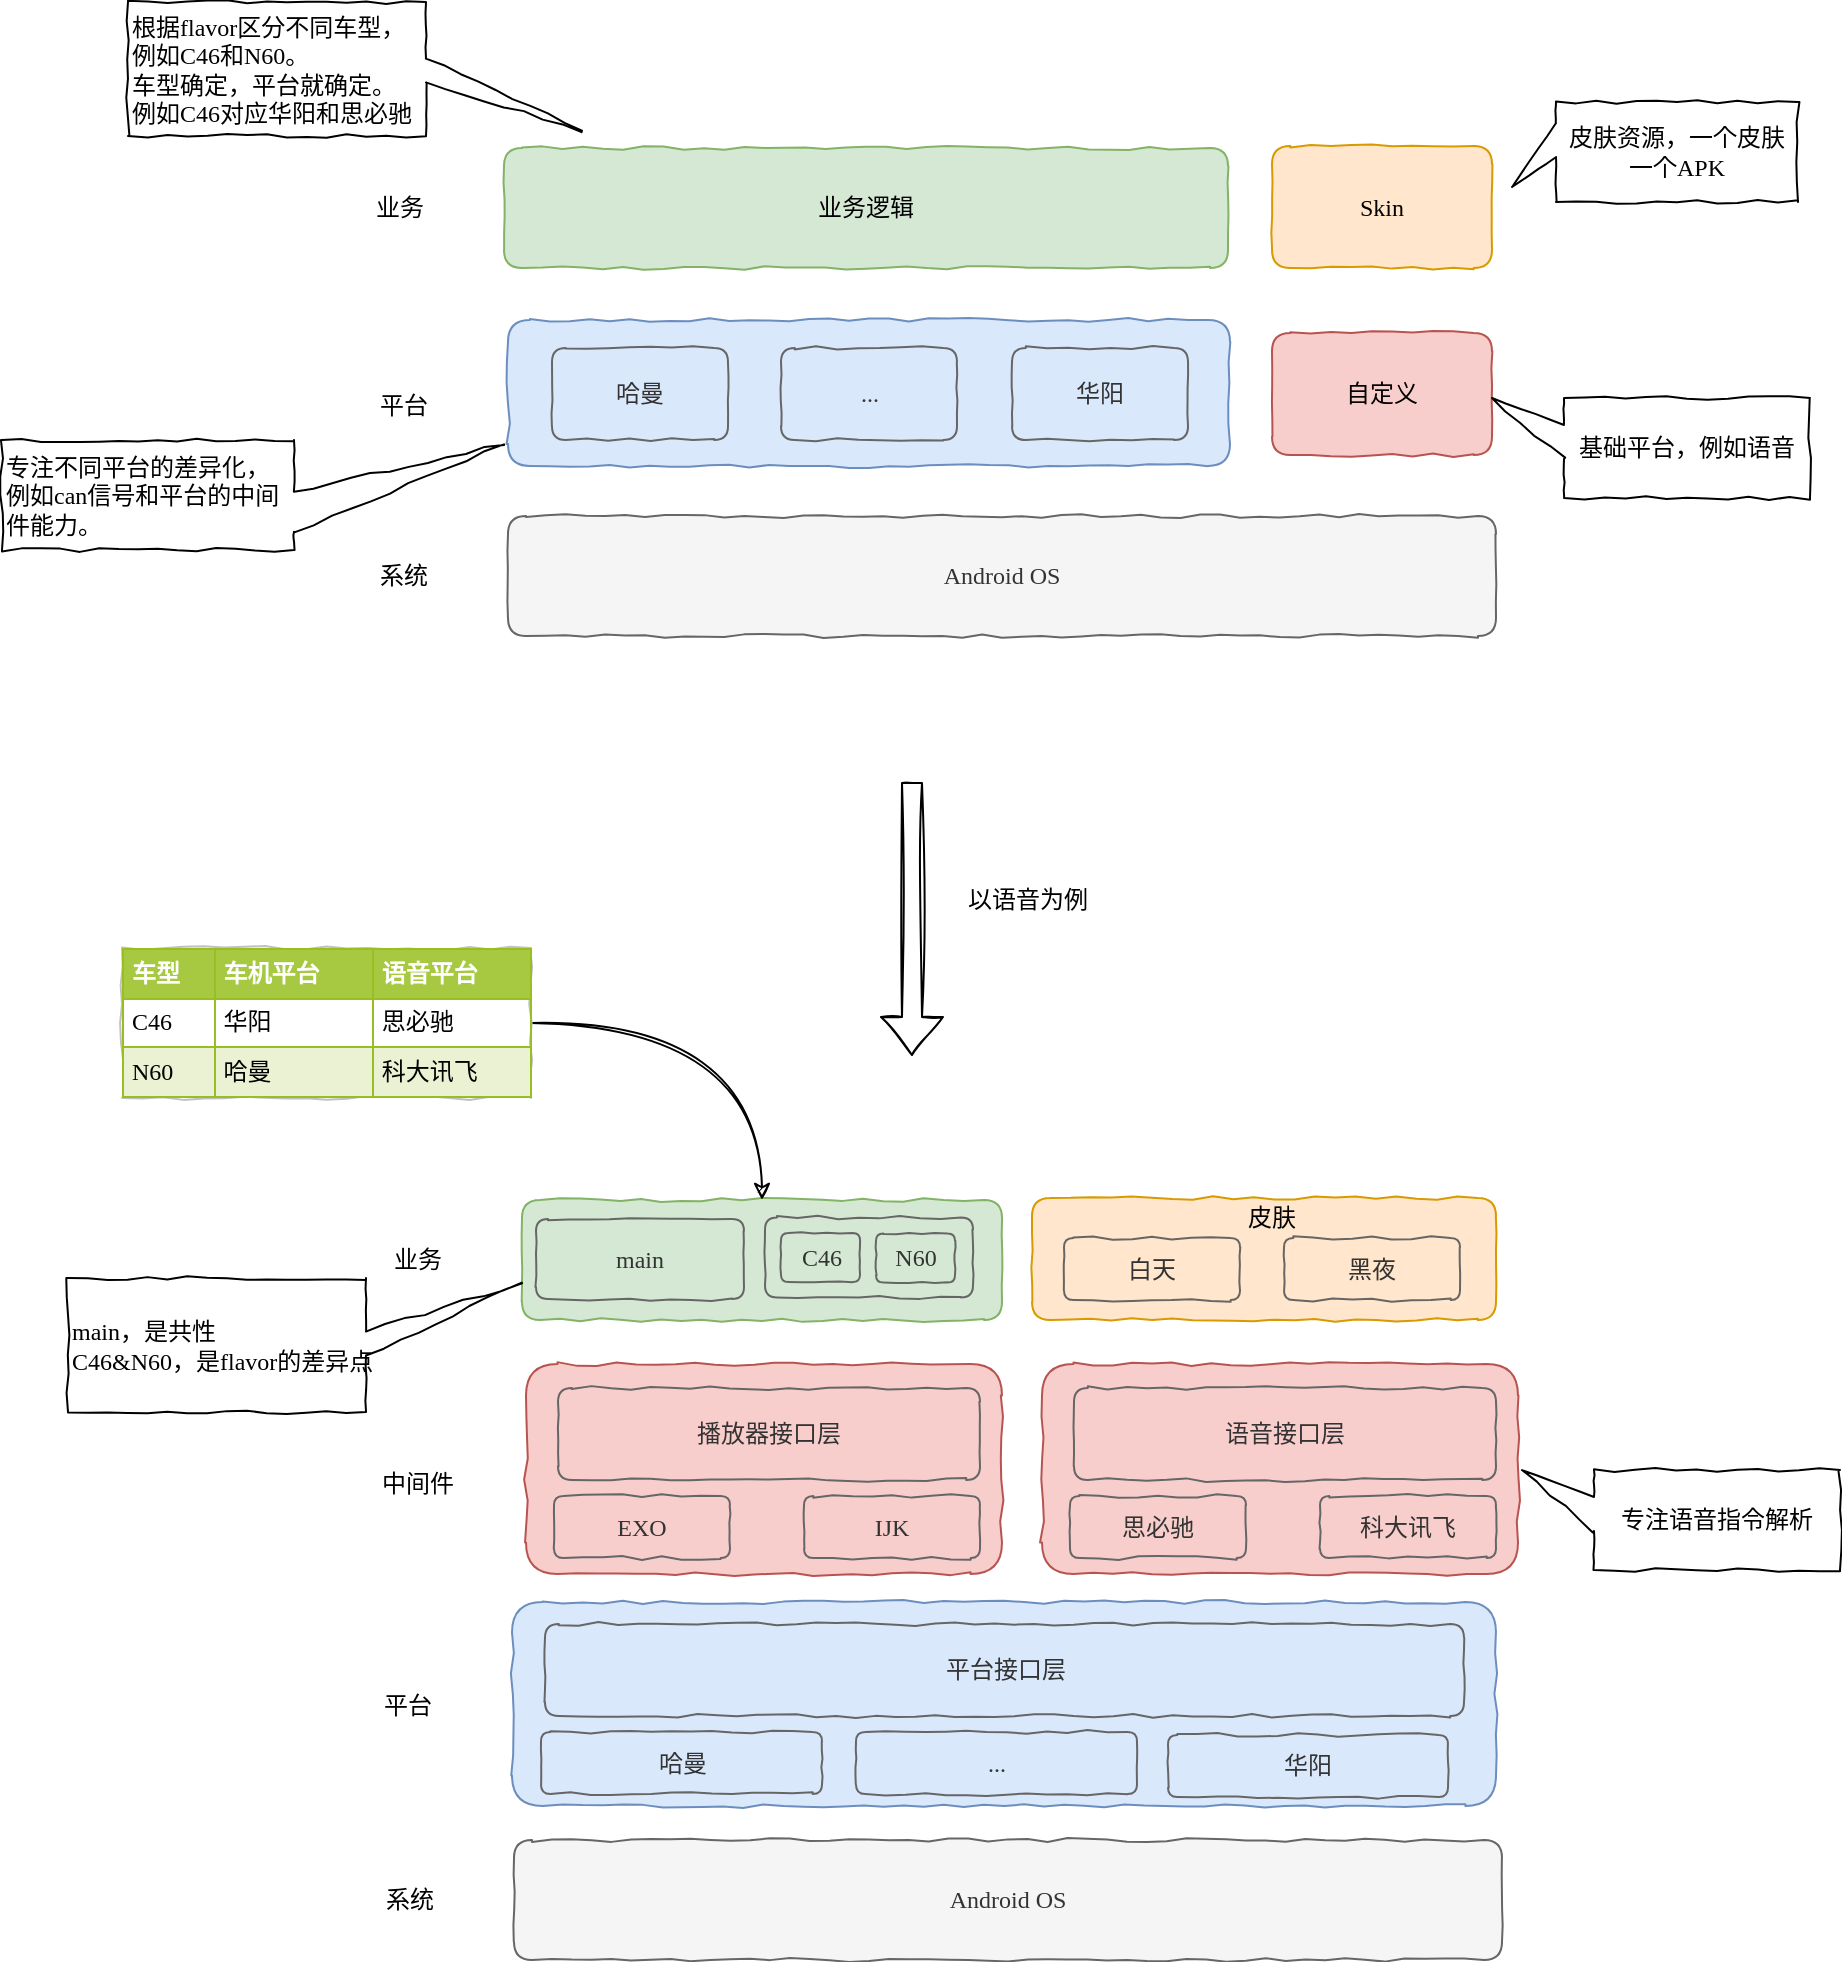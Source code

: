 <mxfile version="20.2.3" type="github">
  <diagram id="ojWAwlg4NLYBeGqN4WcS" name="第 1 页">
    <mxGraphModel dx="1438" dy="642" grid="0" gridSize="10" guides="1" tooltips="1" connect="1" arrows="1" fold="1" page="0" pageScale="1" pageWidth="827" pageHeight="1169" math="0" shadow="0">
      <root>
        <mxCell id="0" />
        <mxCell id="1" parent="0" />
        <mxCell id="8weczdCDsFXkRjkr8ipB-1" value="Android OS" style="rounded=1;whiteSpace=wrap;html=1;sketch=0;comic=1;fillColor=#f5f5f5;fontColor=#333333;strokeColor=#666666;fontFamily=Comic Sans MS;" parent="1" vertex="1">
          <mxGeometry x="170" y="305" width="494" height="60" as="geometry" />
        </mxCell>
        <mxCell id="8weczdCDsFXkRjkr8ipB-2" value="系统" style="text;html=1;strokeColor=none;fillColor=none;align=center;verticalAlign=middle;whiteSpace=wrap;rounded=0;comic=1;sketch=0;fontFamily=Comic Sans MS;" parent="1" vertex="1">
          <mxGeometry x="88" y="320" width="60" height="30" as="geometry" />
        </mxCell>
        <mxCell id="8weczdCDsFXkRjkr8ipB-3" value="" style="rounded=1;whiteSpace=wrap;html=1;sketch=0;comic=1;fillColor=#dae8fc;strokeColor=#6c8ebf;fontFamily=Comic Sans MS;" parent="1" vertex="1">
          <mxGeometry x="170" y="207" width="361" height="73" as="geometry" />
        </mxCell>
        <mxCell id="8weczdCDsFXkRjkr8ipB-4" value="平台" style="text;html=1;strokeColor=none;fillColor=none;align=center;verticalAlign=middle;whiteSpace=wrap;rounded=0;comic=1;sketch=0;fontFamily=Comic Sans MS;" parent="1" vertex="1">
          <mxGeometry x="88" y="235" width="60" height="30" as="geometry" />
        </mxCell>
        <mxCell id="8weczdCDsFXkRjkr8ipB-5" value="哈曼" style="rounded=1;whiteSpace=wrap;html=1;comic=1;sketch=0;fillColor=none;fontColor=#333333;strokeColor=#666666;fontFamily=Comic Sans MS;" parent="1" vertex="1">
          <mxGeometry x="192" y="221" width="88" height="46" as="geometry" />
        </mxCell>
        <mxCell id="8weczdCDsFXkRjkr8ipB-7" value="..." style="rounded=1;whiteSpace=wrap;html=1;comic=1;sketch=0;fillColor=none;fontColor=#333333;strokeColor=#666666;fontFamily=Comic Sans MS;" parent="1" vertex="1">
          <mxGeometry x="306.5" y="221" width="88" height="46" as="geometry" />
        </mxCell>
        <mxCell id="8weczdCDsFXkRjkr8ipB-8" value="华阳" style="rounded=1;whiteSpace=wrap;html=1;comic=1;sketch=0;fillColor=none;fontColor=#333333;strokeColor=#666666;fontFamily=Comic Sans MS;" parent="1" vertex="1">
          <mxGeometry x="422" y="221" width="88" height="46" as="geometry" />
        </mxCell>
        <mxCell id="8weczdCDsFXkRjkr8ipB-9" value="自定义" style="rounded=1;whiteSpace=wrap;html=1;comic=1;sketch=0;fontFamily=Comic Sans MS;fillColor=#f8cecc;strokeColor=#b85450;" parent="1" vertex="1">
          <mxGeometry x="552" y="213.5" width="110" height="61" as="geometry" />
        </mxCell>
        <mxCell id="8weczdCDsFXkRjkr8ipB-10" value="业务逻辑" style="rounded=1;whiteSpace=wrap;html=1;sketch=0;comic=1;fillColor=#d5e8d4;strokeColor=#82b366;fontFamily=Comic Sans MS;" parent="1" vertex="1">
          <mxGeometry x="168" y="121" width="362" height="60" as="geometry" />
        </mxCell>
        <mxCell id="8weczdCDsFXkRjkr8ipB-11" value="业务" style="text;html=1;strokeColor=none;fillColor=none;align=center;verticalAlign=middle;whiteSpace=wrap;rounded=0;comic=1;sketch=0;fontFamily=Comic Sans MS;" parent="1" vertex="1">
          <mxGeometry x="86" y="136" width="60" height="30" as="geometry" />
        </mxCell>
        <mxCell id="8weczdCDsFXkRjkr8ipB-12" value="Skin" style="rounded=1;whiteSpace=wrap;html=1;comic=1;sketch=0;fontFamily=Comic Sans MS;fillColor=#ffe6cc;strokeColor=#d79b00;" parent="1" vertex="1">
          <mxGeometry x="552" y="120" width="110" height="61" as="geometry" />
        </mxCell>
        <mxCell id="8weczdCDsFXkRjkr8ipB-13" value="皮肤资源，一个皮肤&lt;br&gt;一个APK" style="shape=callout;whiteSpace=wrap;html=1;perimeter=calloutPerimeter;comic=1;sketch=0;fontFamily=Comic Sans MS;fillColor=none;flipH=0;flipV=0;direction=south;size=22;position=0.21;base=17;position2=0.85;" parent="1" vertex="1">
          <mxGeometry x="672" y="98" width="143" height="50" as="geometry" />
        </mxCell>
        <mxCell id="8weczdCDsFXkRjkr8ipB-14" value="专注不同平台的差异化，&lt;br&gt;例如can信号和平台的中间&lt;br&gt;件能力。" style="shape=callout;whiteSpace=wrap;html=1;perimeter=calloutPerimeter;comic=1;sketch=0;fontFamily=Comic Sans MS;fillColor=none;flipV=1;flipH=0;direction=north;size=105;position=0.47;position2=0.04;align=left;" parent="1" vertex="1">
          <mxGeometry x="-83" y="267" width="251" height="55" as="geometry" />
        </mxCell>
        <mxCell id="8weczdCDsFXkRjkr8ipB-15" value="根据flavor区分不同车型，&lt;br&gt;例如C46和N60。&lt;br&gt;车型确定，平台就确定。&lt;br&gt;例如C46对应华阳和思必驰" style="shape=callout;whiteSpace=wrap;html=1;perimeter=calloutPerimeter;comic=1;sketch=0;fontFamily=Comic Sans MS;fillColor=none;flipV=0;flipH=0;direction=north;size=78;position=0.4;position2=0.04;align=left;base=12;" parent="1" vertex="1">
          <mxGeometry x="-20" y="48" width="227" height="67" as="geometry" />
        </mxCell>
        <mxCell id="8weczdCDsFXkRjkr8ipB-16" value="基础平台，例如语音" style="shape=callout;whiteSpace=wrap;html=1;perimeter=calloutPerimeter;comic=1;sketch=0;fontFamily=Comic Sans MS;fillColor=none;flipH=0;flipV=0;direction=south;size=36;position=0.27;base=17;position2=0;" parent="1" vertex="1">
          <mxGeometry x="662" y="246" width="159" height="50" as="geometry" />
        </mxCell>
        <mxCell id="8weczdCDsFXkRjkr8ipB-17" value="Android OS" style="rounded=1;whiteSpace=wrap;html=1;sketch=0;comic=1;fillColor=#f5f5f5;fontColor=#333333;strokeColor=#666666;fontFamily=Comic Sans MS;" parent="1" vertex="1">
          <mxGeometry x="173" y="967" width="494" height="60" as="geometry" />
        </mxCell>
        <mxCell id="8weczdCDsFXkRjkr8ipB-18" value="系统" style="text;html=1;strokeColor=none;fillColor=none;align=center;verticalAlign=middle;whiteSpace=wrap;rounded=0;comic=1;sketch=0;fontFamily=Comic Sans MS;" parent="1" vertex="1">
          <mxGeometry x="91" y="982" width="60" height="30" as="geometry" />
        </mxCell>
        <mxCell id="8weczdCDsFXkRjkr8ipB-19" value="" style="rounded=1;whiteSpace=wrap;html=1;sketch=0;comic=1;fillColor=#dae8fc;strokeColor=#6c8ebf;fontFamily=Comic Sans MS;" parent="1" vertex="1">
          <mxGeometry x="172" y="848" width="492" height="102" as="geometry" />
        </mxCell>
        <mxCell id="8weczdCDsFXkRjkr8ipB-20" value="平台" style="text;html=1;strokeColor=none;fillColor=none;align=center;verticalAlign=middle;whiteSpace=wrap;rounded=0;comic=1;sketch=0;fontFamily=Comic Sans MS;" parent="1" vertex="1">
          <mxGeometry x="90" y="884.5" width="60" height="30" as="geometry" />
        </mxCell>
        <mxCell id="8weczdCDsFXkRjkr8ipB-24" value="" style="rounded=1;whiteSpace=wrap;html=1;comic=1;sketch=0;fontFamily=Comic Sans MS;fillColor=#f8cecc;strokeColor=#b85450;" parent="1" vertex="1">
          <mxGeometry x="437" y="729" width="238" height="105" as="geometry" />
        </mxCell>
        <mxCell id="8weczdCDsFXkRjkr8ipB-25" value="" style="rounded=1;whiteSpace=wrap;html=1;sketch=0;comic=1;fillColor=#d5e8d4;strokeColor=#82b366;fontFamily=Comic Sans MS;" parent="1" vertex="1">
          <mxGeometry x="177" y="647" width="240" height="60" as="geometry" />
        </mxCell>
        <mxCell id="8weczdCDsFXkRjkr8ipB-26" value="业务" style="text;html=1;strokeColor=none;fillColor=none;align=center;verticalAlign=middle;whiteSpace=wrap;rounded=0;comic=1;sketch=0;fontFamily=Comic Sans MS;" parent="1" vertex="1">
          <mxGeometry x="95" y="662" width="60" height="30" as="geometry" />
        </mxCell>
        <mxCell id="8weczdCDsFXkRjkr8ipB-27" value="" style="rounded=1;whiteSpace=wrap;html=1;comic=1;sketch=0;fontFamily=Comic Sans MS;fillColor=#ffe6cc;strokeColor=#d79b00;" parent="1" vertex="1">
          <mxGeometry x="432" y="646" width="232" height="61" as="geometry" />
        </mxCell>
        <mxCell id="8weczdCDsFXkRjkr8ipB-31" value="语音接口层" style="rounded=1;whiteSpace=wrap;html=1;comic=1;sketch=0;fillColor=none;fontColor=#333333;strokeColor=#666666;fontFamily=Comic Sans MS;" parent="1" vertex="1">
          <mxGeometry x="453" y="741" width="211" height="46" as="geometry" />
        </mxCell>
        <mxCell id="8weczdCDsFXkRjkr8ipB-32" value="思必驰" style="rounded=1;whiteSpace=wrap;html=1;comic=1;sketch=0;fillColor=none;fontColor=#333333;strokeColor=#666666;fontFamily=Comic Sans MS;" parent="1" vertex="1">
          <mxGeometry x="451" y="795" width="88" height="31" as="geometry" />
        </mxCell>
        <mxCell id="8weczdCDsFXkRjkr8ipB-33" value="科大讯飞" style="rounded=1;whiteSpace=wrap;html=1;comic=1;sketch=0;fillColor=none;fontColor=#333333;strokeColor=#666666;fontFamily=Comic Sans MS;" parent="1" vertex="1">
          <mxGeometry x="576" y="795" width="88" height="31" as="geometry" />
        </mxCell>
        <mxCell id="8weczdCDsFXkRjkr8ipB-34" value="专注语音指令解析" style="shape=callout;whiteSpace=wrap;html=1;perimeter=calloutPerimeter;comic=1;sketch=0;fontFamily=Comic Sans MS;fillColor=none;flipH=0;flipV=0;direction=south;size=36;position=0.27;base=17;position2=0;" parent="1" vertex="1">
          <mxGeometry x="677" y="782" width="159" height="50" as="geometry" />
        </mxCell>
        <mxCell id="8weczdCDsFXkRjkr8ipB-35" value="平台接口层" style="rounded=1;whiteSpace=wrap;html=1;comic=1;sketch=0;fillColor=none;fontColor=#333333;strokeColor=#666666;fontFamily=Comic Sans MS;" parent="1" vertex="1">
          <mxGeometry x="188.5" y="859" width="459.5" height="46" as="geometry" />
        </mxCell>
        <mxCell id="8weczdCDsFXkRjkr8ipB-36" value="哈曼" style="rounded=1;whiteSpace=wrap;html=1;comic=1;sketch=0;fillColor=none;fontColor=#333333;strokeColor=#666666;fontFamily=Comic Sans MS;" parent="1" vertex="1">
          <mxGeometry x="186.5" y="913" width="140.5" height="31" as="geometry" />
        </mxCell>
        <mxCell id="8weczdCDsFXkRjkr8ipB-37" value="华阳" style="rounded=1;whiteSpace=wrap;html=1;comic=1;sketch=0;fillColor=none;fontColor=#333333;strokeColor=#666666;fontFamily=Comic Sans MS;" parent="1" vertex="1">
          <mxGeometry x="500" y="914.5" width="140" height="31" as="geometry" />
        </mxCell>
        <mxCell id="8weczdCDsFXkRjkr8ipB-38" value="" style="shape=flexArrow;endArrow=classic;html=1;rounded=0;fontFamily=Comic Sans MS;sketch=1;" parent="1" edge="1">
          <mxGeometry width="50" height="50" relative="1" as="geometry">
            <mxPoint x="372" y="438" as="sourcePoint" />
            <mxPoint x="372" y="575" as="targetPoint" />
          </mxGeometry>
        </mxCell>
        <mxCell id="8weczdCDsFXkRjkr8ipB-39" value="以语音为例" style="text;html=1;strokeColor=none;fillColor=none;align=center;verticalAlign=middle;whiteSpace=wrap;rounded=0;comic=1;sketch=0;fontFamily=Comic Sans MS;" parent="1" vertex="1">
          <mxGeometry x="397" y="482" width="66" height="30" as="geometry" />
        </mxCell>
        <mxCell id="8weczdCDsFXkRjkr8ipB-40" value="皮肤" style="text;html=1;strokeColor=none;fillColor=none;align=center;verticalAlign=middle;whiteSpace=wrap;rounded=0;comic=1;sketch=0;fontFamily=Comic Sans MS;" parent="1" vertex="1">
          <mxGeometry x="522" y="641" width="60" height="30" as="geometry" />
        </mxCell>
        <mxCell id="8weczdCDsFXkRjkr8ipB-41" value="白天" style="rounded=1;whiteSpace=wrap;html=1;comic=1;sketch=0;fillColor=none;fontColor=#333333;strokeColor=#666666;fontFamily=Comic Sans MS;" parent="1" vertex="1">
          <mxGeometry x="448" y="666" width="88" height="31" as="geometry" />
        </mxCell>
        <mxCell id="8weczdCDsFXkRjkr8ipB-42" value="黑夜" style="rounded=1;whiteSpace=wrap;html=1;comic=1;sketch=0;fillColor=none;fontColor=#333333;strokeColor=#666666;fontFamily=Comic Sans MS;" parent="1" vertex="1">
          <mxGeometry x="558" y="666" width="88" height="31" as="geometry" />
        </mxCell>
        <mxCell id="7kDAgXDAV4CbbQpyG534-1" value="" style="rounded=1;whiteSpace=wrap;html=1;comic=1;sketch=0;fillColor=none;fontColor=#333333;strokeColor=#666666;fontFamily=Comic Sans MS;" parent="1" vertex="1">
          <mxGeometry x="298.5" y="655.75" width="104" height="40" as="geometry" />
        </mxCell>
        <mxCell id="8weczdCDsFXkRjkr8ipB-50" style="edgeStyle=orthogonalEdgeStyle;sketch=1;orthogonalLoop=1;jettySize=auto;html=1;exitX=1;exitY=0.5;exitDx=0;exitDy=0;entryX=0.5;entryY=0;entryDx=0;entryDy=0;fontFamily=Comic Sans MS;curved=1;" parent="1" source="8weczdCDsFXkRjkr8ipB-49" target="8weczdCDsFXkRjkr8ipB-25" edge="1">
          <mxGeometry relative="1" as="geometry" />
        </mxCell>
        <mxCell id="8weczdCDsFXkRjkr8ipB-49" value="&lt;table border=&quot;1&quot; width=&quot;100%&quot; height=&quot;100%&quot; cellpadding=&quot;4&quot; style=&quot;width:100%;height:100%;border-collapse:collapse;&quot;&gt;&lt;tbody&gt;&lt;tr style=&quot;background-color:#A7C942;color:#ffffff;border:1px solid #98bf21;&quot;&gt;&lt;th align=&quot;left&quot;&gt;车型&lt;/th&gt;&lt;th align=&quot;left&quot;&gt;车机平台&lt;/th&gt;&lt;th align=&quot;left&quot;&gt;语音平台&lt;/th&gt;&lt;/tr&gt;&lt;tr style=&quot;border:1px solid #98bf21;&quot;&gt;&lt;td&gt;C46&lt;/td&gt;&lt;td&gt;华阳&lt;/td&gt;&lt;td&gt;思必驰&lt;/td&gt;&lt;/tr&gt;&lt;tr style=&quot;background-color:#EAF2D3;border:1px solid #98bf21;&quot;&gt;&lt;td&gt;N60&lt;/td&gt;&lt;td&gt;哈曼&lt;/td&gt;&lt;td&gt;科大讯飞&lt;/td&gt;&lt;/tr&gt;&lt;/tbody&gt;&lt;/table&gt;" style="text;html=1;strokeColor=#c0c0c0;fillColor=#ffffff;overflow=fill;rounded=0;comic=1;sketch=0;fontFamily=Comic Sans MS;" parent="1" vertex="1">
          <mxGeometry x="-23" y="521" width="204.5" height="75" as="geometry" />
        </mxCell>
        <mxCell id="8weczdCDsFXkRjkr8ipB-45" value="C46" style="rounded=1;whiteSpace=wrap;html=1;comic=1;sketch=0;fillColor=none;fontColor=#333333;strokeColor=#666666;fontFamily=Comic Sans MS;" parent="1" vertex="1">
          <mxGeometry x="306.5" y="663.5" width="39.5" height="24.5" as="geometry" />
        </mxCell>
        <mxCell id="7kDAgXDAV4CbbQpyG534-3" value="N60" style="rounded=1;whiteSpace=wrap;html=1;comic=1;sketch=0;fillColor=none;fontColor=#333333;strokeColor=#666666;fontFamily=Comic Sans MS;" parent="1" vertex="1">
          <mxGeometry x="354" y="663.75" width="39.5" height="24.5" as="geometry" />
        </mxCell>
        <mxCell id="7kDAgXDAV4CbbQpyG534-4" value="main" style="rounded=1;whiteSpace=wrap;html=1;comic=1;sketch=0;fillColor=none;fontColor=#333333;strokeColor=#666666;fontFamily=Comic Sans MS;" parent="1" vertex="1">
          <mxGeometry x="184" y="656.5" width="104" height="40" as="geometry" />
        </mxCell>
        <mxCell id="7kDAgXDAV4CbbQpyG534-5" value="main，是共性&lt;br&gt;C46&amp;amp;N60，是flavor的差异点" style="shape=callout;whiteSpace=wrap;html=1;perimeter=calloutPerimeter;comic=1;sketch=0;fontFamily=Comic Sans MS;fillColor=none;flipV=1;flipH=0;direction=north;size=78;position=0.4;position2=0.04;align=left;base=12;" parent="1" vertex="1">
          <mxGeometry x="-50" y="686" width="227" height="67" as="geometry" />
        </mxCell>
        <mxCell id="2VegX_xNzc-dR7amHCn8-2" value="..." style="rounded=1;whiteSpace=wrap;html=1;comic=1;sketch=0;fillColor=none;fontColor=#333333;strokeColor=#666666;fontFamily=Comic Sans MS;" vertex="1" parent="1">
          <mxGeometry x="344" y="913" width="140.5" height="31" as="geometry" />
        </mxCell>
        <mxCell id="2VegX_xNzc-dR7amHCn8-3" value="" style="rounded=1;whiteSpace=wrap;html=1;comic=1;sketch=0;fontFamily=Comic Sans MS;fillColor=#f8cecc;strokeColor=#b85450;" vertex="1" parent="1">
          <mxGeometry x="179" y="729" width="238" height="105" as="geometry" />
        </mxCell>
        <mxCell id="2VegX_xNzc-dR7amHCn8-4" value="播放器接口层" style="rounded=1;whiteSpace=wrap;html=1;comic=1;sketch=0;fillColor=none;fontColor=#333333;strokeColor=#666666;fontFamily=Comic Sans MS;" vertex="1" parent="1">
          <mxGeometry x="195" y="741" width="211" height="46" as="geometry" />
        </mxCell>
        <mxCell id="2VegX_xNzc-dR7amHCn8-5" value="EXO" style="rounded=1;whiteSpace=wrap;html=1;comic=1;sketch=0;fillColor=none;fontColor=#333333;strokeColor=#666666;fontFamily=Comic Sans MS;" vertex="1" parent="1">
          <mxGeometry x="193" y="795" width="88" height="31" as="geometry" />
        </mxCell>
        <mxCell id="2VegX_xNzc-dR7amHCn8-6" value="IJK" style="rounded=1;whiteSpace=wrap;html=1;comic=1;sketch=0;fillColor=none;fontColor=#333333;strokeColor=#666666;fontFamily=Comic Sans MS;" vertex="1" parent="1">
          <mxGeometry x="318" y="795" width="88" height="31" as="geometry" />
        </mxCell>
        <mxCell id="2VegX_xNzc-dR7amHCn8-7" value="中间件" style="text;html=1;strokeColor=none;fillColor=none;align=center;verticalAlign=middle;whiteSpace=wrap;rounded=0;comic=1;sketch=0;fontFamily=Comic Sans MS;" vertex="1" parent="1">
          <mxGeometry x="95" y="774" width="60" height="30" as="geometry" />
        </mxCell>
      </root>
    </mxGraphModel>
  </diagram>
</mxfile>
